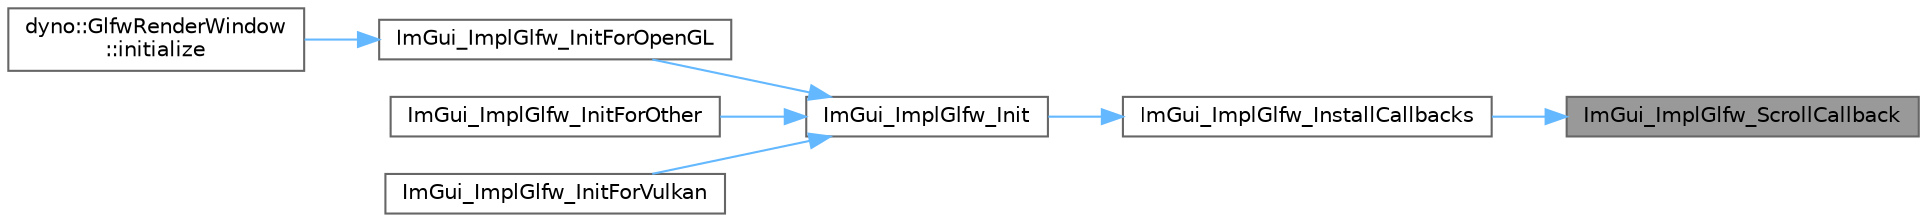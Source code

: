 digraph "ImGui_ImplGlfw_ScrollCallback"
{
 // LATEX_PDF_SIZE
  bgcolor="transparent";
  edge [fontname=Helvetica,fontsize=10,labelfontname=Helvetica,labelfontsize=10];
  node [fontname=Helvetica,fontsize=10,shape=box,height=0.2,width=0.4];
  rankdir="RL";
  Node1 [id="Node000001",label="ImGui_ImplGlfw_ScrollCallback",height=0.2,width=0.4,color="gray40", fillcolor="grey60", style="filled", fontcolor="black",tooltip=" "];
  Node1 -> Node2 [id="edge1_Node000001_Node000002",dir="back",color="steelblue1",style="solid",tooltip=" "];
  Node2 [id="Node000002",label="ImGui_ImplGlfw_InstallCallbacks",height=0.2,width=0.4,color="grey40", fillcolor="white", style="filled",URL="$imgui__impl__glfw_8cpp.html#a6fe1ba0e49c2da76f4f28856bc8511fb",tooltip=" "];
  Node2 -> Node3 [id="edge2_Node000002_Node000003",dir="back",color="steelblue1",style="solid",tooltip=" "];
  Node3 [id="Node000003",label="ImGui_ImplGlfw_Init",height=0.2,width=0.4,color="grey40", fillcolor="white", style="filled",URL="$imgui__impl__glfw_8cpp.html#a637facc7eff897ef4512026ea1afaf0d",tooltip=" "];
  Node3 -> Node4 [id="edge3_Node000003_Node000004",dir="back",color="steelblue1",style="solid",tooltip=" "];
  Node4 [id="Node000004",label="ImGui_ImplGlfw_InitForOpenGL",height=0.2,width=0.4,color="grey40", fillcolor="white", style="filled",URL="$imgui__impl__glfw_8cpp.html#a3d472e598f8e218a0bd994e840b865ab",tooltip=" "];
  Node4 -> Node5 [id="edge4_Node000004_Node000005",dir="back",color="steelblue1",style="solid",tooltip=" "];
  Node5 [id="Node000005",label="dyno::GlfwRenderWindow\l::initialize",height=0.2,width=0.4,color="grey40", fillcolor="white", style="filled",URL="$classdyno_1_1_glfw_render_window.html#a3f51fbbfa7066af87fe2dbde8a78fda4",tooltip=" "];
  Node3 -> Node6 [id="edge5_Node000003_Node000006",dir="back",color="steelblue1",style="solid",tooltip=" "];
  Node6 [id="Node000006",label="ImGui_ImplGlfw_InitForOther",height=0.2,width=0.4,color="grey40", fillcolor="white", style="filled",URL="$imgui__impl__glfw_8cpp.html#ab1ec1d0dc53754ef893e6ab23ec564e5",tooltip=" "];
  Node3 -> Node7 [id="edge6_Node000003_Node000007",dir="back",color="steelblue1",style="solid",tooltip=" "];
  Node7 [id="Node000007",label="ImGui_ImplGlfw_InitForVulkan",height=0.2,width=0.4,color="grey40", fillcolor="white", style="filled",URL="$imgui__impl__glfw_8cpp.html#ac7cab00e5027bccc3b536afb0e07bc8f",tooltip=" "];
}
